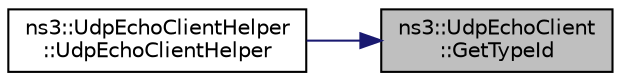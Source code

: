 digraph "ns3::UdpEchoClient::GetTypeId"
{
 // LATEX_PDF_SIZE
  edge [fontname="Helvetica",fontsize="10",labelfontname="Helvetica",labelfontsize="10"];
  node [fontname="Helvetica",fontsize="10",shape=record];
  rankdir="RL";
  Node1 [label="ns3::UdpEchoClient\l::GetTypeId",height=0.2,width=0.4,color="black", fillcolor="grey75", style="filled", fontcolor="black",tooltip="Get the type ID."];
  Node1 -> Node2 [dir="back",color="midnightblue",fontsize="10",style="solid",fontname="Helvetica"];
  Node2 [label="ns3::UdpEchoClientHelper\l::UdpEchoClientHelper",height=0.2,width=0.4,color="black", fillcolor="white", style="filled",URL="$classns3_1_1_udp_echo_client_helper.html#a08e650c741d5f5692cbcccd2031f2d4d",tooltip="Create UdpEchoClientHelper which will make life easier for people trying to set up simulations with e..."];
}
